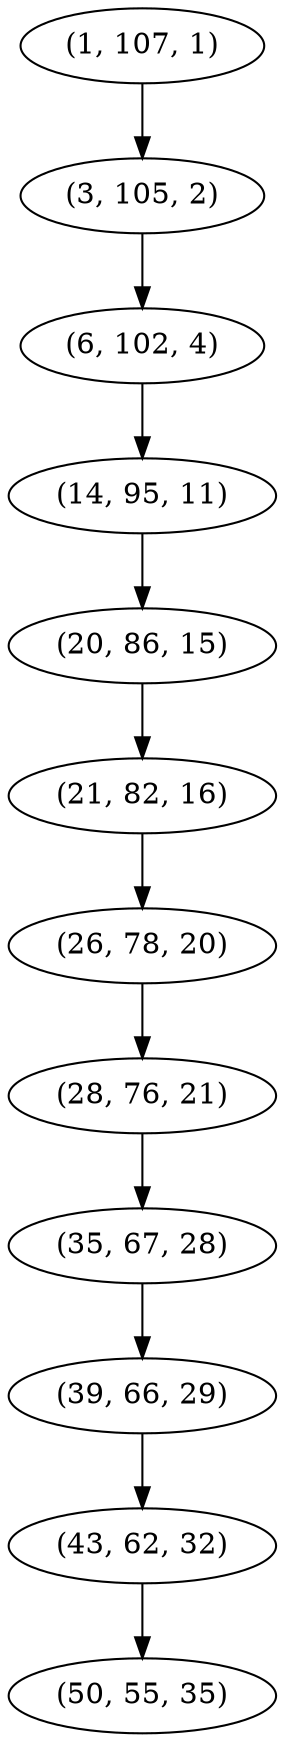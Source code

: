 digraph tree {
    "(1, 107, 1)";
    "(3, 105, 2)";
    "(6, 102, 4)";
    "(14, 95, 11)";
    "(20, 86, 15)";
    "(21, 82, 16)";
    "(26, 78, 20)";
    "(28, 76, 21)";
    "(35, 67, 28)";
    "(39, 66, 29)";
    "(43, 62, 32)";
    "(50, 55, 35)";
    "(1, 107, 1)" -> "(3, 105, 2)";
    "(3, 105, 2)" -> "(6, 102, 4)";
    "(6, 102, 4)" -> "(14, 95, 11)";
    "(14, 95, 11)" -> "(20, 86, 15)";
    "(20, 86, 15)" -> "(21, 82, 16)";
    "(21, 82, 16)" -> "(26, 78, 20)";
    "(26, 78, 20)" -> "(28, 76, 21)";
    "(28, 76, 21)" -> "(35, 67, 28)";
    "(35, 67, 28)" -> "(39, 66, 29)";
    "(39, 66, 29)" -> "(43, 62, 32)";
    "(43, 62, 32)" -> "(50, 55, 35)";
}
